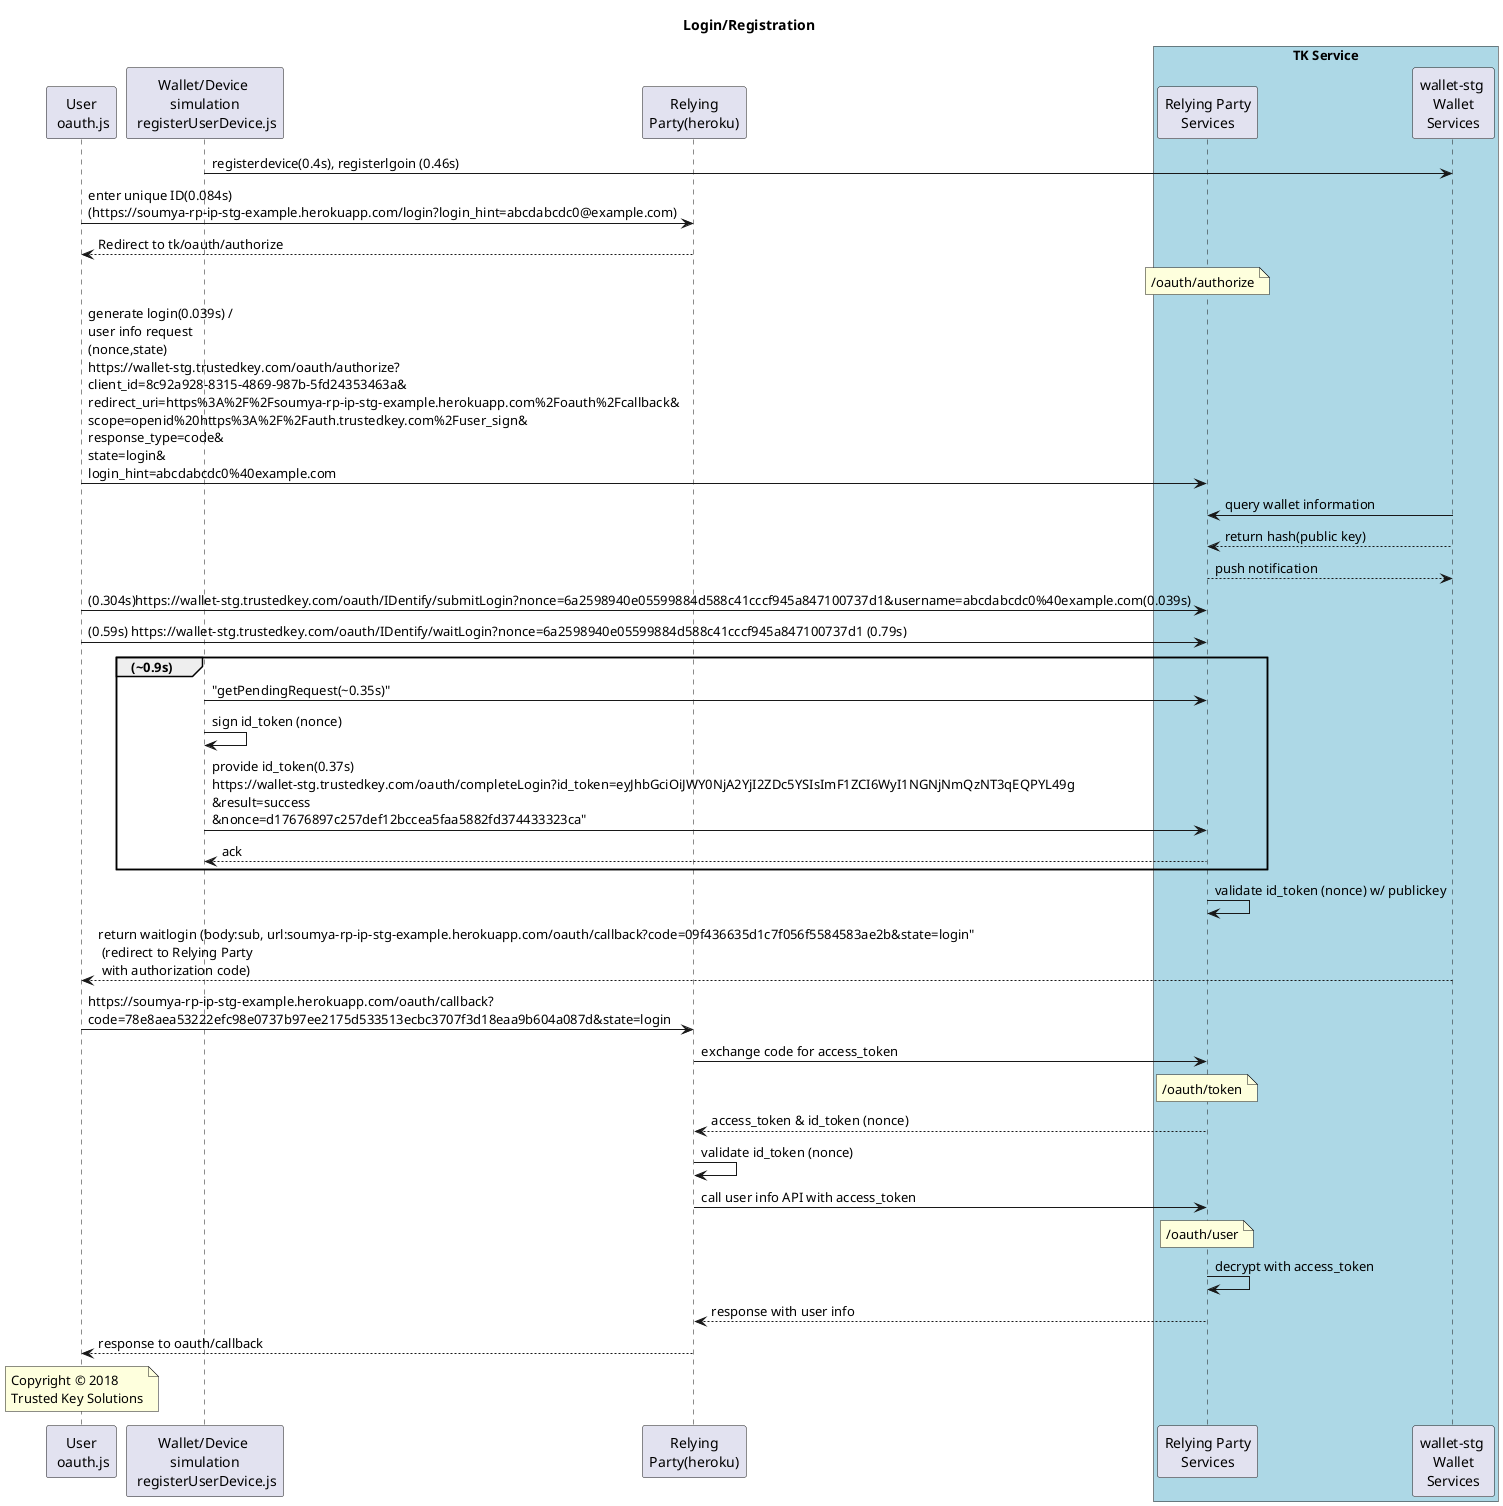 @startuml

title Login/Registration

participant "User\n oauth.js" as User
participant "Wallet/Device \n simulation \n registerUserDevice.js" as Wallet
participant "Relying\nParty(heroku)" as RP
participant "wallet-stg \nWallet\nServices" as WS
participant "Relying Party\nServices" as RPS

box "TK Service" #LightBlue
	participant RPS
	participant WS
end box


Wallet->WS: registerdevice(0.4s), registerlgoin (0.46s)
User->RP: enter unique ID(0.084s)\n(https://soumya-rp-ip-stg-example.herokuapp.com/login?login_hint=abcdabcdc0@example.com)
RP-->User:Redirect to tk/oauth/authorize
note over RPS: /oauth/authorize
User->RPS: generate login(0.039s) / \nuser info request\n(nonce,state) \nhttps://wallet-stg.trustedkey.com/oauth/authorize?\nclient_id=8c92a928-8315-4869-987b-5fd24353463a&\nredirect_uri=https%3A%2F%2Fsoumya-rp-ip-stg-example.herokuapp.com%2Foauth%2Fcallback&\nscope=openid%20https%3A%2F%2Fauth.trustedkey.com%2Fuser_sign&\nresponse_type=code&\nstate=login&\nlogin_hint=abcdabcdc0%40example.com

WS->RPS: query wallet information
WS-->RPS: return hash(public key)
RPS-->WS: push notification

User->RPS: (0.304s)https://wallet-stg.trustedkey.com/oauth/IDentify/submitLogin?nonce=6a2598940e05599884d588c41cccf945a847100737d1&username=abcdabcdc0%40example.com(0.039s)
User->RPS: (0.59s) https://wallet-stg.trustedkey.com/oauth/IDentify/waitLogin?nonce=6a2598940e05599884d588c41cccf945a847100737d1 (0.79s)

group (~0.9s)
Wallet->RPS: "getPendingRequest(~0.35s)"
Wallet->Wallet: sign id_token (nonce)
Wallet->RPS: provide id_token(0.37s) \nhttps://wallet-stg.trustedkey.com/oauth/completeLogin?id_token=eyJhbGciOiJWY0NjA2YjI2ZDc5YSIsImF1ZCI6WyI1NGNjNmQzNT3qEQPYL49g\n&result=success\n&nonce=d17676897c257def12bccea5faa5882fd374433323ca"
RPS-->Wallet: ack
end

RPS->RPS: validate id_token (nonce) w/ publickey
WS-->User: return waitlogin (body:sub, url:soumya-rp-ip-stg-example.herokuapp.com/oauth/callback?code=09f436635d1c7f056f5584583ae2b&state=login"\n (redirect to Relying Party\n with authorization code)
User->RP: https://soumya-rp-ip-stg-example.herokuapp.com/oauth/callback?\ncode=78e8aea53222efc98e0737b97ee2175d533513ecbc3707f3d18eaa9b604a087d&state=login

RP->RPS: exchange code for access_token
note over RPS: /oauth/token
RPS-->RP: access_token & id_token (nonce)
RP->RP: validate id_token (nonce)

RP->RPS: call user info API with access_token
note over RPS: /oauth/user

RPS->RPS: decrypt with access_token
RPS-->RP: response with user info
RP-->User: response to oauth/callback


note over User: Copyright © 2018\nTrusted Key Solutions

@enduml
